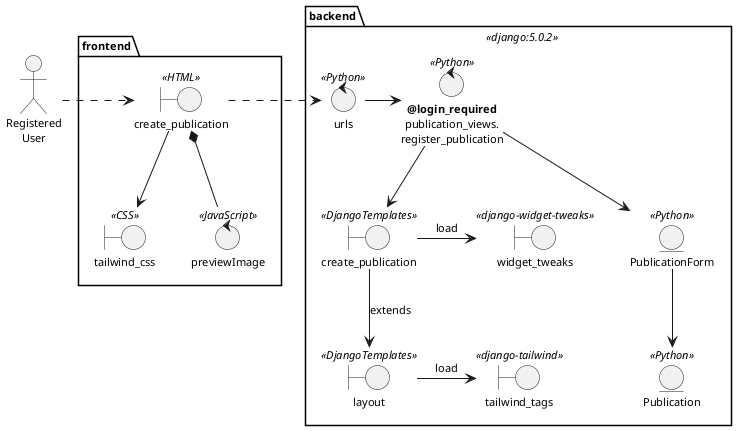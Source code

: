 @startuml
skinparam style strictuml
skinparam defaultTextAlignment center
skinparam defaultFontSize 11

actor "Registered\nUser" as UserReg

package backend <<django:5.0.2>>{
    boundary "create_publication" as PublicationDetailView << DjangoTemplates >>
    boundary "layout" as mainLayoutProfileView << DjangoTemplates >>
    boundary "widget_tweaks" as widgetTweaks << django-widget-tweaks >>
    boundary "tailwind_tags" as tailwindTags << django-tailwind >>
    control urls << Python >>
    control "<b>@login_required</b>\npublication_views.\nregister_publication" as CreatePublicationController << Python >>
    entity PublicationForm << Python >>
    entity Publication << Python >>
}

package frontend {
    boundary "create_publication" as PublicationHtml << HTML >>
    boundary "tailwind_css" as outputCss << CSS >>
    control previewImage << JavaScript >>
}

UserReg .r.> PublicationHtml
PublicationHtml -d-> outputCss
PublicationHtml *-d- previewImage
PublicationHtml .r.> urls
urls -r-> CreatePublicationController
CreatePublicationController -d-> PublicationDetailView
PublicationDetailView -d-> mainLayoutProfileView: extends
mainLayoutProfileView -> tailwindTags: load
PublicationDetailView -> widgetTweaks: load

CreatePublicationController -d-> PublicationForm
PublicationForm -d-> Publication

@enduml